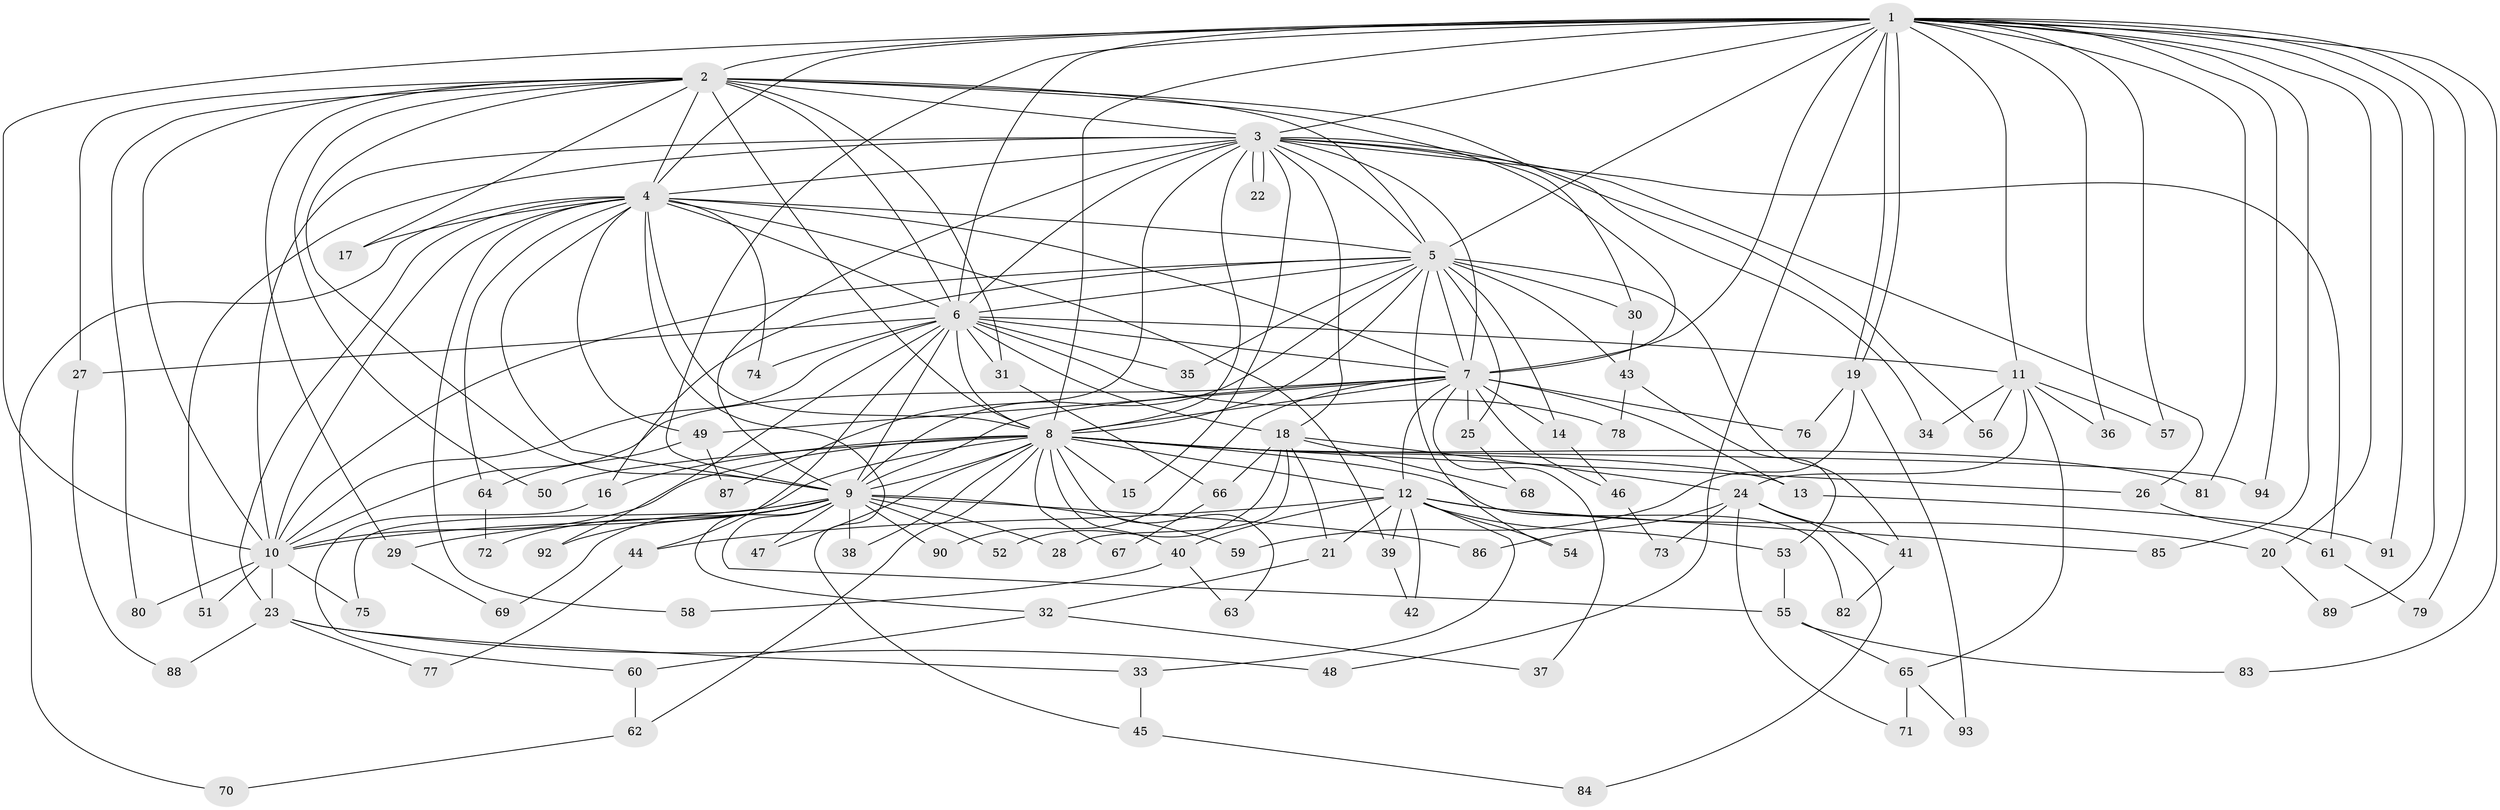 // Generated by graph-tools (version 1.1) at 2025/11/02/27/25 16:11:08]
// undirected, 94 vertices, 213 edges
graph export_dot {
graph [start="1"]
  node [color=gray90,style=filled];
  1;
  2;
  3;
  4;
  5;
  6;
  7;
  8;
  9;
  10;
  11;
  12;
  13;
  14;
  15;
  16;
  17;
  18;
  19;
  20;
  21;
  22;
  23;
  24;
  25;
  26;
  27;
  28;
  29;
  30;
  31;
  32;
  33;
  34;
  35;
  36;
  37;
  38;
  39;
  40;
  41;
  42;
  43;
  44;
  45;
  46;
  47;
  48;
  49;
  50;
  51;
  52;
  53;
  54;
  55;
  56;
  57;
  58;
  59;
  60;
  61;
  62;
  63;
  64;
  65;
  66;
  67;
  68;
  69;
  70;
  71;
  72;
  73;
  74;
  75;
  76;
  77;
  78;
  79;
  80;
  81;
  82;
  83;
  84;
  85;
  86;
  87;
  88;
  89;
  90;
  91;
  92;
  93;
  94;
  1 -- 2;
  1 -- 3;
  1 -- 4;
  1 -- 5;
  1 -- 6;
  1 -- 7;
  1 -- 8;
  1 -- 9;
  1 -- 10;
  1 -- 11;
  1 -- 19;
  1 -- 19;
  1 -- 20;
  1 -- 36;
  1 -- 48;
  1 -- 57;
  1 -- 79;
  1 -- 81;
  1 -- 83;
  1 -- 85;
  1 -- 89;
  1 -- 91;
  1 -- 94;
  2 -- 3;
  2 -- 4;
  2 -- 5;
  2 -- 6;
  2 -- 7;
  2 -- 8;
  2 -- 9;
  2 -- 10;
  2 -- 17;
  2 -- 27;
  2 -- 29;
  2 -- 31;
  2 -- 50;
  2 -- 56;
  2 -- 80;
  3 -- 4;
  3 -- 5;
  3 -- 6;
  3 -- 7;
  3 -- 8;
  3 -- 9;
  3 -- 10;
  3 -- 15;
  3 -- 18;
  3 -- 22;
  3 -- 22;
  3 -- 26;
  3 -- 30;
  3 -- 34;
  3 -- 51;
  3 -- 61;
  3 -- 87;
  4 -- 5;
  4 -- 6;
  4 -- 7;
  4 -- 8;
  4 -- 9;
  4 -- 10;
  4 -- 17;
  4 -- 23;
  4 -- 39;
  4 -- 45;
  4 -- 49;
  4 -- 58;
  4 -- 64;
  4 -- 70;
  4 -- 74;
  5 -- 6;
  5 -- 7;
  5 -- 8;
  5 -- 9;
  5 -- 10;
  5 -- 14;
  5 -- 16;
  5 -- 25;
  5 -- 30;
  5 -- 35;
  5 -- 41;
  5 -- 43;
  5 -- 54;
  6 -- 7;
  6 -- 8;
  6 -- 9;
  6 -- 10;
  6 -- 11;
  6 -- 18;
  6 -- 27;
  6 -- 31;
  6 -- 35;
  6 -- 44;
  6 -- 74;
  6 -- 78;
  6 -- 92;
  7 -- 8;
  7 -- 9;
  7 -- 10;
  7 -- 12;
  7 -- 13;
  7 -- 14;
  7 -- 25;
  7 -- 37;
  7 -- 46;
  7 -- 49;
  7 -- 76;
  7 -- 90;
  8 -- 9;
  8 -- 10;
  8 -- 12;
  8 -- 13;
  8 -- 15;
  8 -- 16;
  8 -- 26;
  8 -- 38;
  8 -- 40;
  8 -- 47;
  8 -- 50;
  8 -- 62;
  8 -- 63;
  8 -- 67;
  8 -- 75;
  8 -- 81;
  8 -- 82;
  8 -- 94;
  9 -- 10;
  9 -- 28;
  9 -- 29;
  9 -- 32;
  9 -- 38;
  9 -- 47;
  9 -- 52;
  9 -- 55;
  9 -- 59;
  9 -- 69;
  9 -- 72;
  9 -- 86;
  9 -- 90;
  9 -- 92;
  10 -- 23;
  10 -- 51;
  10 -- 75;
  10 -- 80;
  11 -- 24;
  11 -- 34;
  11 -- 36;
  11 -- 56;
  11 -- 57;
  11 -- 65;
  12 -- 20;
  12 -- 21;
  12 -- 33;
  12 -- 39;
  12 -- 40;
  12 -- 42;
  12 -- 44;
  12 -- 53;
  12 -- 54;
  12 -- 85;
  13 -- 91;
  14 -- 46;
  16 -- 60;
  18 -- 21;
  18 -- 24;
  18 -- 28;
  18 -- 52;
  18 -- 66;
  18 -- 68;
  19 -- 59;
  19 -- 76;
  19 -- 93;
  20 -- 89;
  21 -- 32;
  23 -- 33;
  23 -- 48;
  23 -- 77;
  23 -- 88;
  24 -- 41;
  24 -- 71;
  24 -- 73;
  24 -- 84;
  24 -- 86;
  25 -- 68;
  26 -- 61;
  27 -- 88;
  29 -- 69;
  30 -- 43;
  31 -- 66;
  32 -- 37;
  32 -- 60;
  33 -- 45;
  39 -- 42;
  40 -- 58;
  40 -- 63;
  41 -- 82;
  43 -- 53;
  43 -- 78;
  44 -- 77;
  45 -- 84;
  46 -- 73;
  49 -- 64;
  49 -- 87;
  53 -- 55;
  55 -- 65;
  55 -- 83;
  60 -- 62;
  61 -- 79;
  62 -- 70;
  64 -- 72;
  65 -- 71;
  65 -- 93;
  66 -- 67;
}
